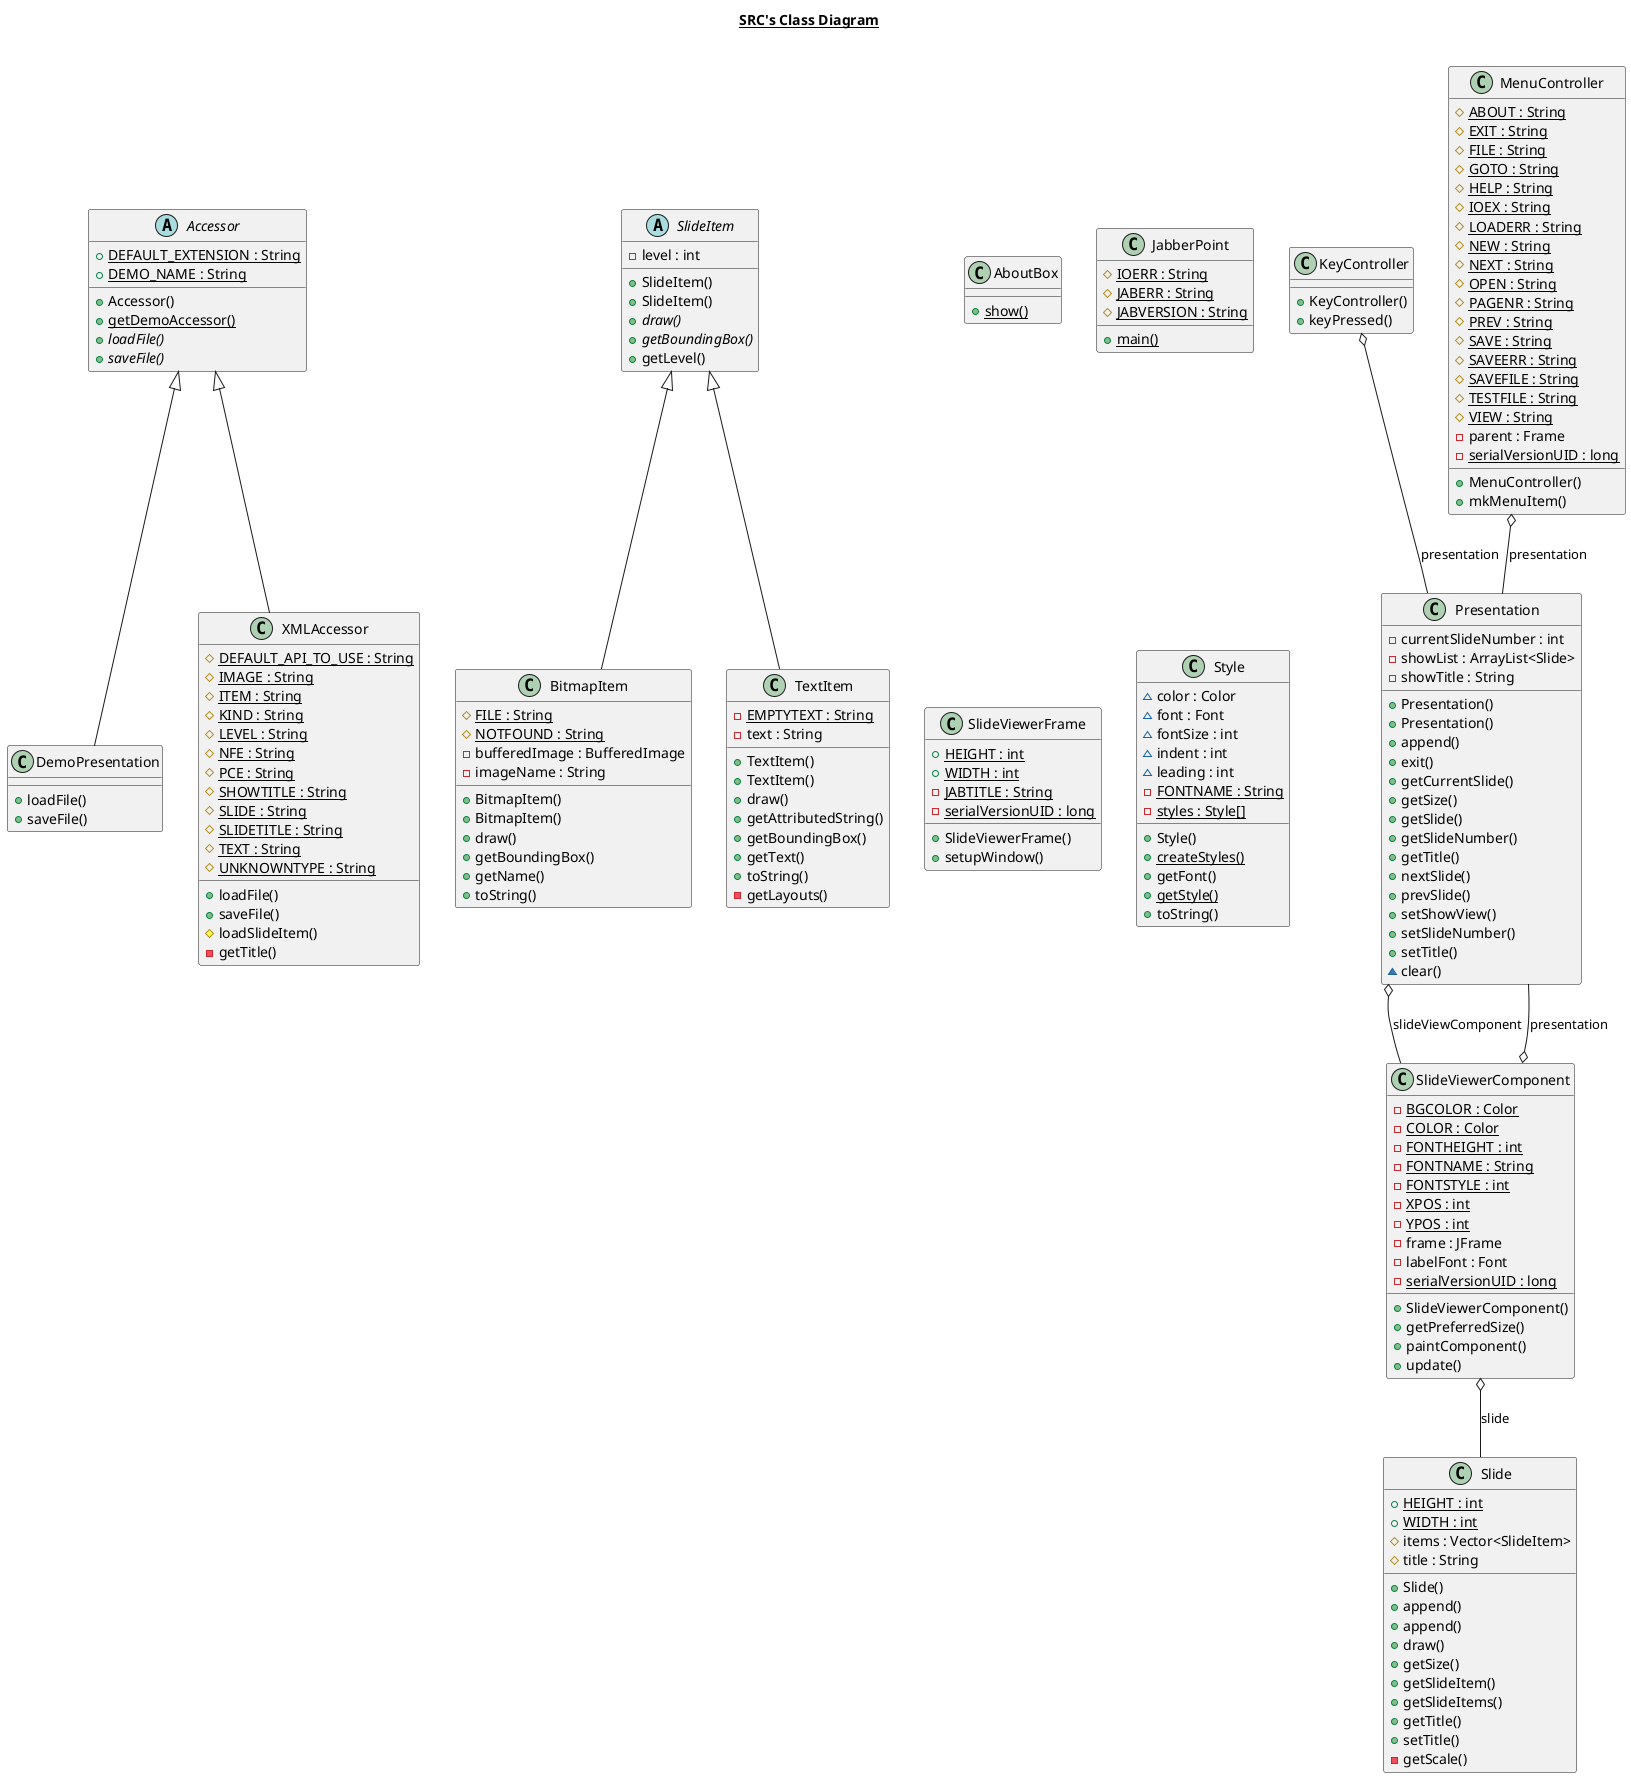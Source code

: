 @startuml

title __SRC's Class Diagram__\n


    class AboutBox {
        {static} + show()
    }




    abstract class Accessor {
        {static} + DEFAULT_EXTENSION : String
        {static} + DEMO_NAME : String
        + Accessor()
        {static} + getDemoAccessor()
        {abstract} + loadFile()
        {abstract} + saveFile()
    }




    class BitmapItem {
        {static} # FILE : String
        {static} # NOTFOUND : String
        - bufferedImage : BufferedImage
        - imageName : String
        + BitmapItem()
        + BitmapItem()
        + draw()
        + getBoundingBox()
        + getName()
        + toString()
    }




    class DemoPresentation {
        + loadFile()
        + saveFile()
    }




    class JabberPoint {
        {static} # IOERR : String
        {static} # JABERR : String
        {static} # JABVERSION : String
        {static} + main()
    }




    class KeyController {
        + KeyController()
        + keyPressed()
    }




    class MenuController {
        {static} # ABOUT : String
        {static} # EXIT : String
        {static} # FILE : String
        {static} # GOTO : String
        {static} # HELP : String
        {static} # IOEX : String
        {static} # LOADERR : String
        {static} # NEW : String
        {static} # NEXT : String
        {static} # OPEN : String
        {static} # PAGENR : String
        {static} # PREV : String
        {static} # SAVE : String
        {static} # SAVEERR : String
        {static} # SAVEFILE : String
        {static} # TESTFILE : String
        {static} # VIEW : String
        - parent : Frame
        {static} - serialVersionUID : long
        + MenuController()
        + mkMenuItem()
    }




    class Presentation {
        - currentSlideNumber : int
        - showList : ArrayList<Slide>
        - showTitle : String
        + Presentation()
        + Presentation()
        + append()
        + exit()
        + getCurrentSlide()
        + getSize()
        + getSlide()
        + getSlideNumber()
        + getTitle()
        + nextSlide()
        + prevSlide()
        + setShowView()
        + setSlideNumber()
        + setTitle()
        ~ clear()
    }




    class Slide {
        {static} + HEIGHT : int
        {static} + WIDTH : int
        # items : Vector<SlideItem>
        # title : String
        + Slide()
        + append()
        + append()
        + draw()
        + getSize()
        + getSlideItem()
        + getSlideItems()
        + getTitle()
        + setTitle()
        - getScale()
    }




    abstract class SlideItem {
        - level : int
        + SlideItem()
        + SlideItem()
        {abstract} + draw()
        {abstract} + getBoundingBox()
        + getLevel()
    }




    class SlideViewerComponent {
        {static} - BGCOLOR : Color
        {static} - COLOR : Color
        {static} - FONTHEIGHT : int
        {static} - FONTNAME : String
        {static} - FONTSTYLE : int
        {static} - XPOS : int
        {static} - YPOS : int
        - frame : JFrame
        - labelFont : Font
        {static} - serialVersionUID : long
        + SlideViewerComponent()
        + getPreferredSize()
        + paintComponent()
        + update()
    }




    class SlideViewerFrame {
        {static} + HEIGHT : int
        {static} + WIDTH : int
        {static} - JABTITLE : String
        {static} - serialVersionUID : long
        + SlideViewerFrame()
        + setupWindow()
    }

    class Style {
        ~ color : Color
        ~ font : Font
        ~ fontSize : int
        ~ indent : int
        ~ leading : int
        {static} - FONTNAME : String
        {static} - styles : Style[]
        + Style()
        {static} + createStyles()
        + getFont()
        {static} + getStyle()
        + toString()
    }




    class TextItem {
        {static} - EMPTYTEXT : String
        - text : String
        + TextItem()
        + TextItem()
        + draw()
        + getAttributedString()
        + getBoundingBox()
        + getText()
        + toString()
        - getLayouts()
    }




    class XMLAccessor {
        {static} # DEFAULT_API_TO_USE : String
        {static} # IMAGE : String
        {static} # ITEM : String
        {static} # KIND : String
        {static} # LEVEL : String
        {static} # NFE : String
        {static} # PCE : String
        {static} # SHOWTITLE : String
        {static} # SLIDE : String
        {static} # SLIDETITLE : String
        {static} # TEXT : String
        {static} # UNKNOWNTYPE : String
        + loadFile()
        + saveFile()
        # loadSlideItem()
        - getTitle()
    }



  BitmapItem -up-|> SlideItem
  DemoPresentation -up-|> Accessor
  KeyController o-- Presentation : presentation
  MenuController o-- Presentation : presentation
  Presentation o-- SlideViewerComponent : slideViewComponent
  SlideViewerComponent o-- Presentation : presentation
  SlideViewerComponent o-- Slide : slide
  TextItem -up-|> SlideItem
  XMLAccessor -up-|> Accessor



@enduml
